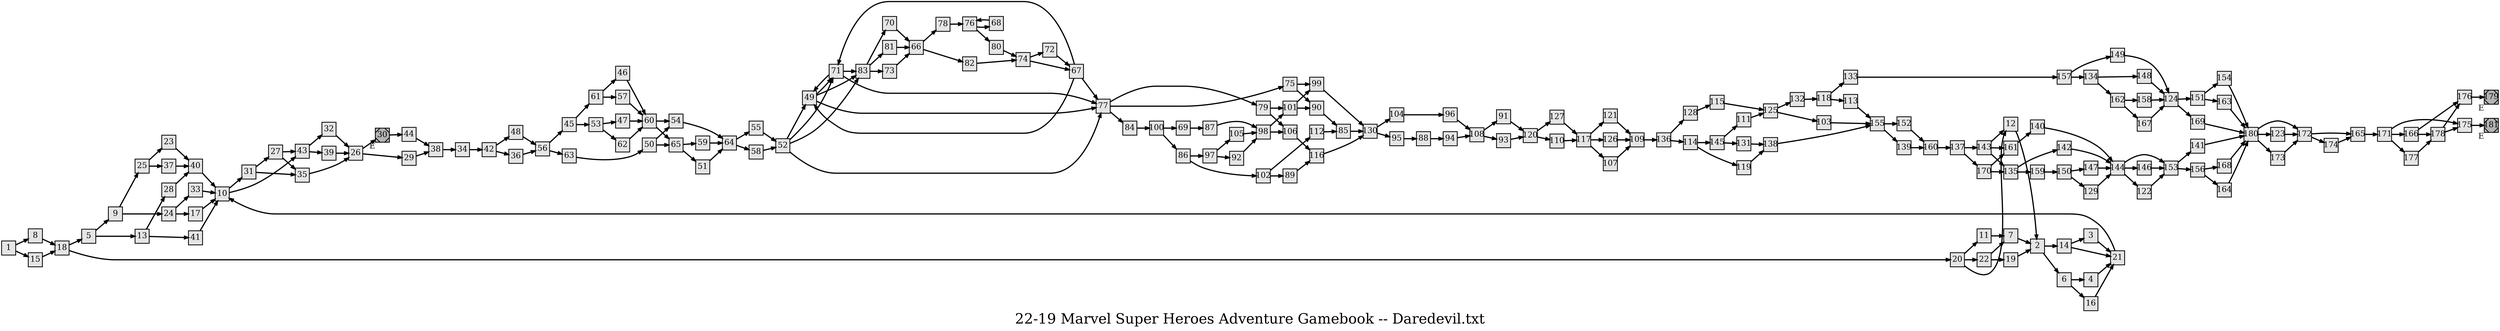 digraph g{
  graph [ label="22-19 Marvel Super Heroes Adventure Gamebook -- Daredevil.txt" rankdir=LR, ordering=out, fontsize=36, nodesep="0.35", ranksep="0.45"];
  node  [shape=rect, penwidth=2, fontsize=20, style=filled, fillcolor=grey90, margin="0,0", labelfloat=true, regular=true, fixedsize=true];
  edge  [labelfloat=true, penwidth=3, fontsize=12];
  1 -> 8;
  1 -> 15;
  2 -> 14;
  2 -> 6;
  3 -> 21;
  4 -> 21;
  5 -> 9;
  5 -> 13;
  6 -> 4;
  6 -> 16;
  7 -> 2;
  8 -> 18;
  9 -> 25;
  9 -> 24;
  10 -> 31;
  10 -> 43;
  11 -> 7;
  12 -> 2;
  13 -> 28;
  13 -> 41;
  14 -> 3;
  14 -> 21;
  15 -> 18;
  16 -> 21;
  17 -> 10;
  18 -> 5;
  18 -> 20;
  19 -> 2;
  20 -> 11;
  20 -> 22;
  20 -> 12;
  21 -> 10;
  22 -> 7;
  22 -> 19;
  23 -> 40;
  24 -> 33;
  24 -> 17;
  25 -> 23;
  25 -> 37;
  26 -> 30;
  26 -> 29;
  27 -> 43;
  27 -> 35;
  28 -> 40;
  29 -> 38;
  30 -> 44;
  30	[ xlabel="E", shape=Msquare, fontsize=20, fillcolor=grey70 ];
  31 -> 27;
  31 -> 35;
  32 -> 26;
  33 -> 10;
  34 -> 42;
  35 -> 26;
  36 -> 56;
  37 -> 40;
  38 -> 34;
  39 -> 26;
  40 -> 10;
  41 -> 10;
  42 -> 48;
  42 -> 36;
  43 -> 32;
  43 -> 39;
  44 -> 38;
  45 -> 61;
  45 -> 53;
  46 -> 60;
  47 -> 60;
  48 -> 56;
  49 -> 71;
  49 -> 83;
  49 -> 77;
  50 -> 54;
  50 -> 65;
  51 -> 64;
  52 -> 49;
  52 -> 71;
  52 -> 83;
  52 -> 77;
  53 -> 47;
  53 -> 62;
  54 -> 64;
  55 -> 52;
  56 -> 45;
  56 -> 63;
  57 -> 60;
  58 -> 52;
  59 -> 64;
  60 -> 54;
  60 -> 65;
  61 -> 46;
  61 -> 57;
  62 -> 60;
  63 -> 50;
  64 -> 55;
  64 -> 58;
  65 -> 59;
  65 -> 51;
  66 -> 78;
  66 -> 82;
  67 -> 49;
  67 -> 71;
  67 -> 77;
  68 -> 76;
  69 -> 87;
  70 -> 66;
  71 -> 49;
  71 -> 83;
  71 -> 77;
  72 -> 67;
  73 -> 66;
  74 -> 72;
  74 -> 67;
  75 -> 99;
  75 -> 90;
  76 -> 68;
  76 -> 80;
  77 -> 79;
  77 -> 75;
  77 -> 84;
  78 -> 76;
  79 -> 101;
  79 -> 106;
  80 -> 74;
  81 -> 66;
  82 -> 74;
  83 -> 70;
  83 -> 81;
  83 -> 73;
  84 -> 100;
  85 -> 130;
  86 -> 97;
  86 -> 102;
  87 -> 98;
  88 -> 94;
  89 -> 116;
  90 -> 85;
  91 -> 120;
  92 -> 98;
  93 -> 120;
  94 -> 108;
  95 -> 88;
  96 -> 108;
  97 -> 105;
  97 -> 92;
  98 -> 101;
  98 -> 106;
  99 -> 130;
  100 -> 69;
  100 -> 86;
  101 -> 99;
  101 -> 90;
  102 -> 112;
  102 -> 89;
  103 -> 155;
  104 -> 96;
  105 -> 98;
  106 -> 116;
  107 -> 109;
  108 -> 91;
  108 -> 93;
  109 -> 136;
  110 -> 117;
  111 -> 125;
  112 -> 85;
  113 -> 155;
  114 -> 145;
  114 -> 119;
  115 -> 125;
  116 -> 130;
  117 -> 121;
  117 -> 126;
  117 -> 107;
  118 -> 133;
  118 -> 113;
  119 -> 138;
  120 -> 127;
  120 -> 110;
  121 -> 109;
  122 -> 153;
  123 -> 172;
  124 -> 151;
  124 -> 169;
  125 -> 132;
  125 -> 103;
  126 -> 109;
  127 -> 117;
  128 -> 115;
  129 -> 144;
  130 -> 104;
  130 -> 95;
  131 -> 138;
  132 -> 118;
  133 -> 157;
  134 -> 148;
  134 -> 162;
  135 -> 142;
  135 -> 159;
  136 -> 128;
  136 -> 114;
  137 -> 143;
  137 -> 170;
  138 -> 155;
  139 -> 160;
  140 -> 144;
  141 -> 180;
  142 -> 144;
  143 -> 12;
  143 -> 161;
  143 -> 135;
  144 -> 153;
  144 -> 146;
  144 -> 122;
  145 -> 111;
  145 -> 131;
  146 -> 153;
  147 -> 144;
  148 -> 124;
  149 -> 124;
  150 -> 147;
  150 -> 129;
  151 -> 154;
  151 -> 163;
  152 -> 160;
  153 -> 141;
  153 -> 156;
  154 -> 180;
  155 -> 152;
  155 -> 139;
  156 -> 168;
  156 -> 164;
  157 -> 149;
  157 -> 134;
  158 -> 124;
  159 -> 150;
  160 -> 137;
  161 -> 140;
  162 -> 158;
  162 -> 167;
  163 -> 180;
  164 -> 180;
  165 -> 171;
  166 -> 176;
  166 -> 178;
  167 -> 124;
  168 -> 180;
  169 -> 180;
  170 -> 161;
  170 -> 135;
  171 -> 175;
  171 -> 166;
  171 -> 177;
  172 -> 165;
  172 -> 174;
  173 -> 172;
  174 -> 165;
  175 -> 181;
  176 -> 179;
  177 -> 178;
  178 -> 176;
  178 -> 175;
  179	[ xlabel="E", shape=Msquare, fontsize=20, fillcolor=grey70 ];
  180 -> 172;
  180 -> 123;
  180 -> 173;
  181	[ xlabel="E", shape=Msquare, fontsize=20, fillcolor=grey70 ];

}

